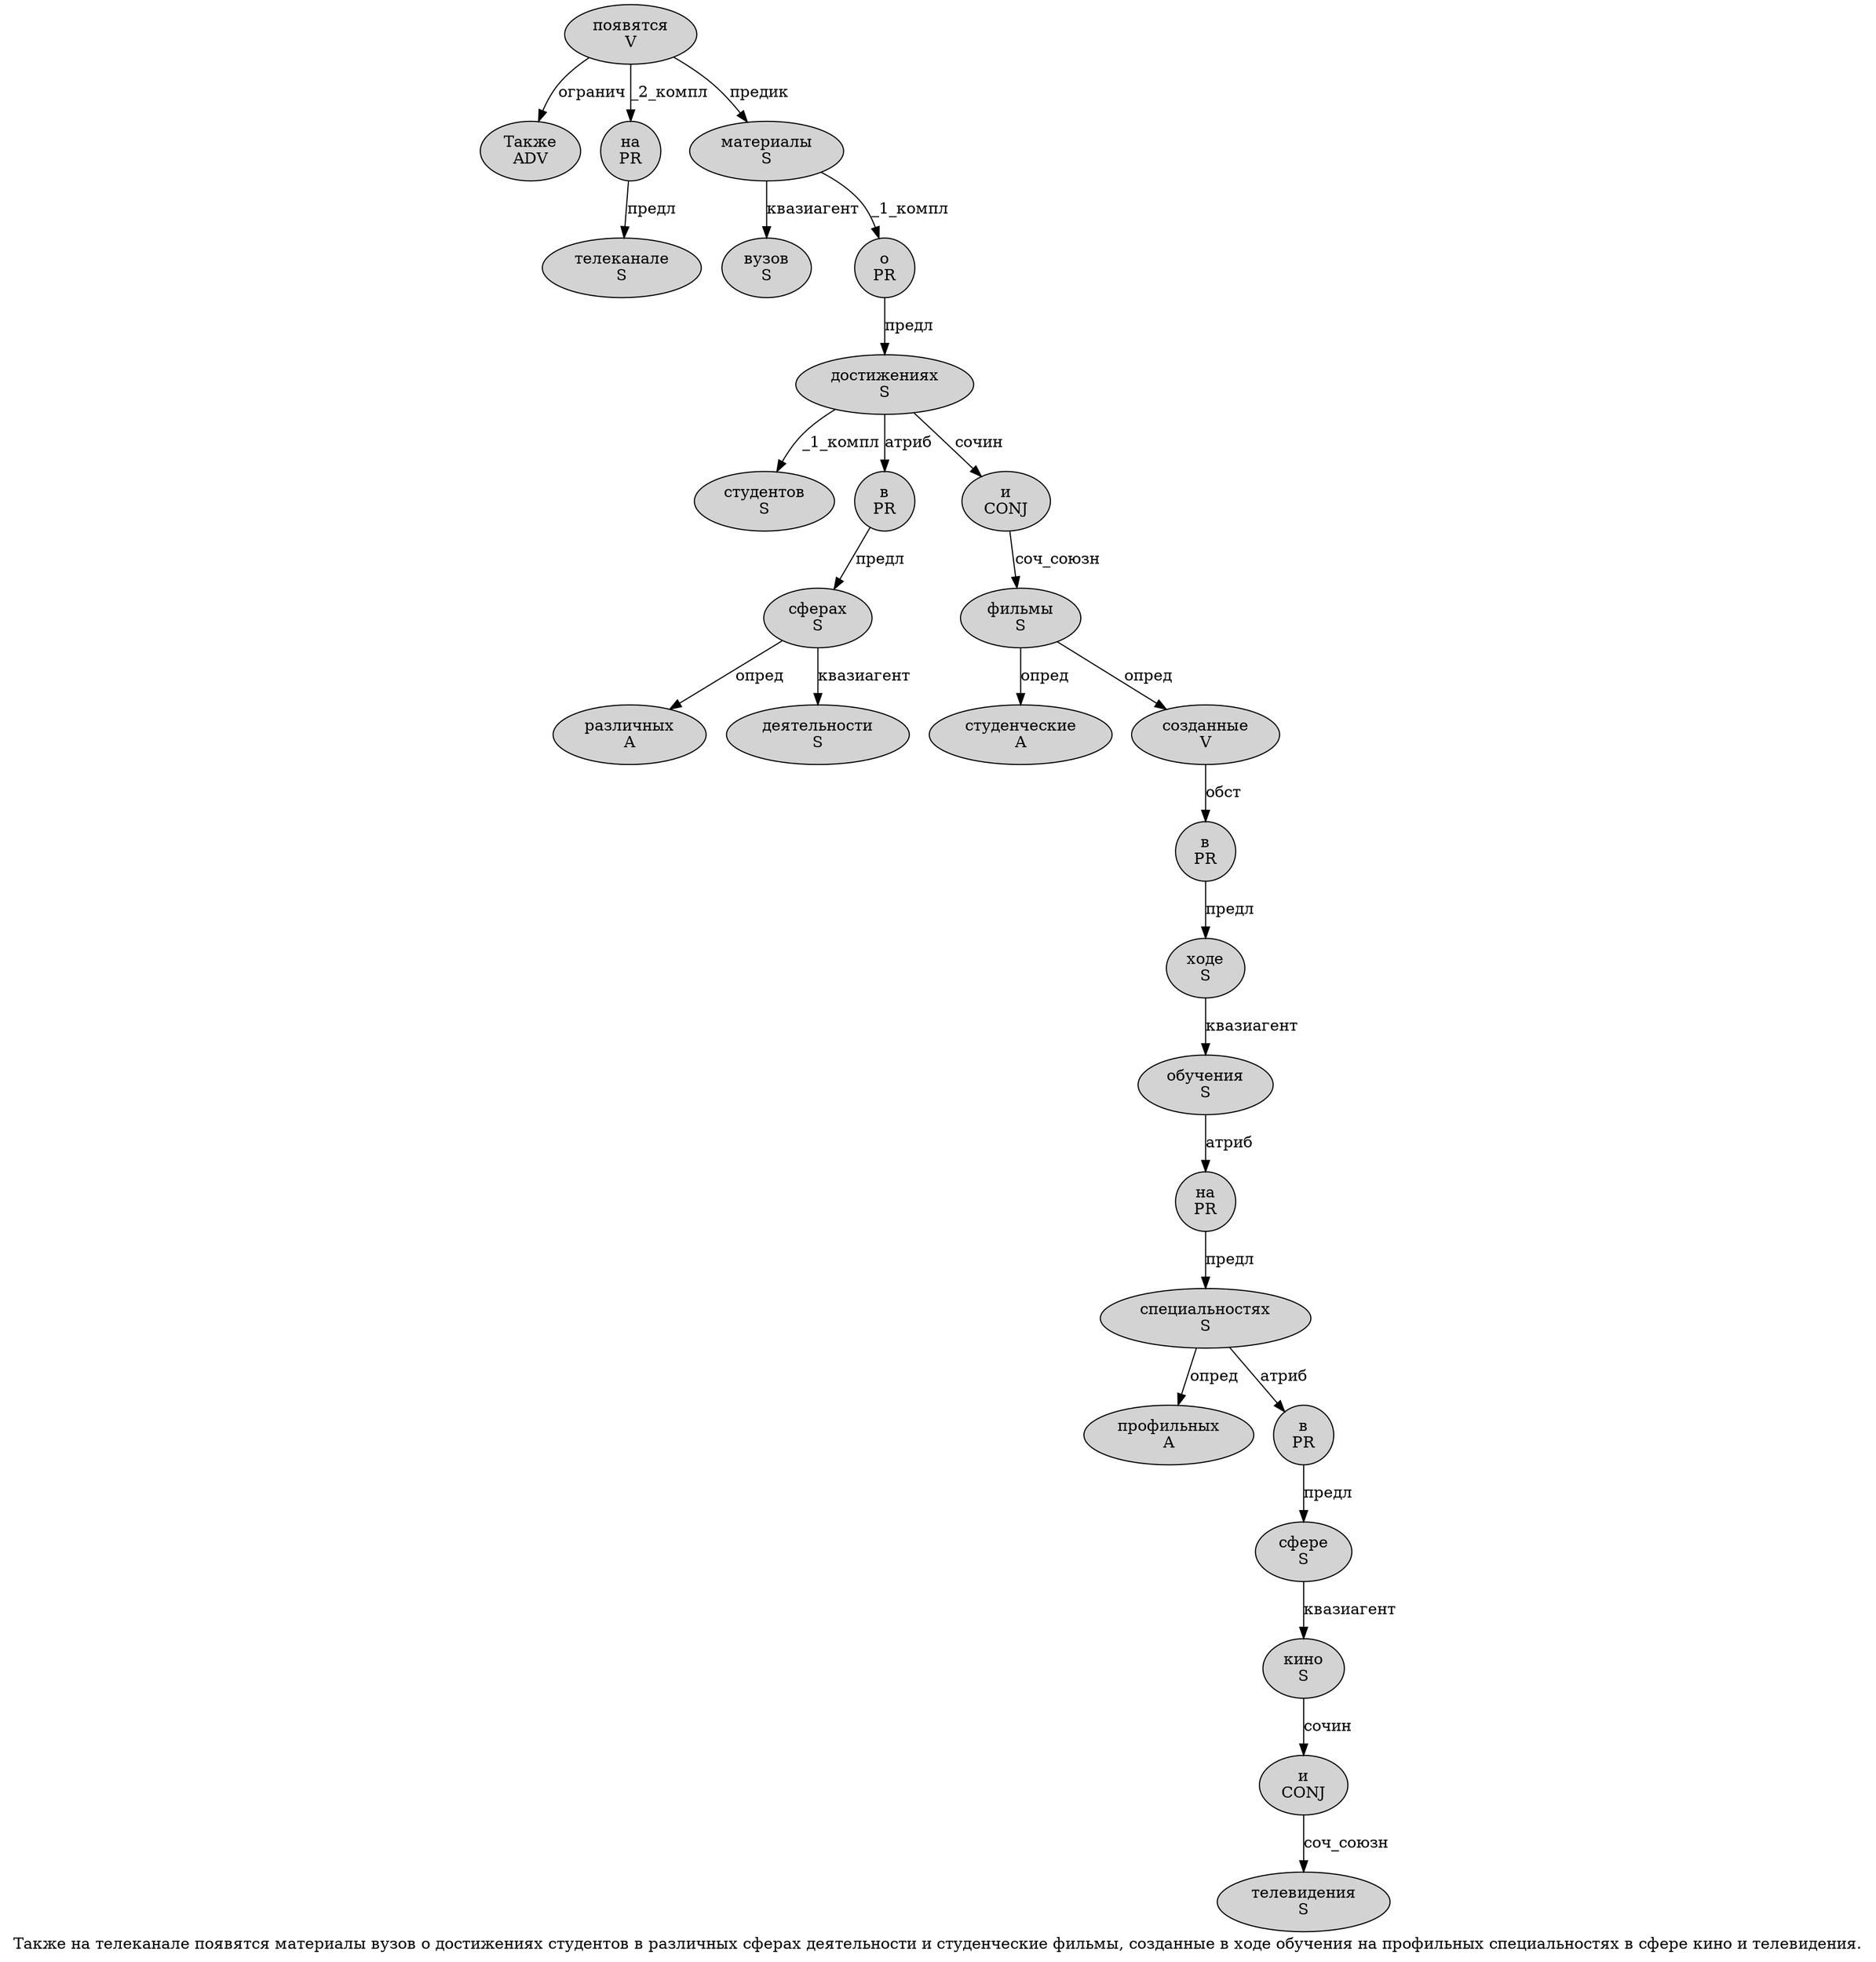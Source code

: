 digraph SENTENCE_844 {
	graph [label="Также на телеканале появятся материалы вузов о достижениях студентов в различных сферах деятельности и студенческие фильмы, созданные в ходе обучения на профильных специальностях в сфере кино и телевидения."]
	node [style=filled]
		0 [label="Также
ADV" color="" fillcolor=lightgray penwidth=1 shape=ellipse]
		1 [label="на
PR" color="" fillcolor=lightgray penwidth=1 shape=ellipse]
		2 [label="телеканале
S" color="" fillcolor=lightgray penwidth=1 shape=ellipse]
		3 [label="появятся
V" color="" fillcolor=lightgray penwidth=1 shape=ellipse]
		4 [label="материалы
S" color="" fillcolor=lightgray penwidth=1 shape=ellipse]
		5 [label="вузов
S" color="" fillcolor=lightgray penwidth=1 shape=ellipse]
		6 [label="о
PR" color="" fillcolor=lightgray penwidth=1 shape=ellipse]
		7 [label="достижениях
S" color="" fillcolor=lightgray penwidth=1 shape=ellipse]
		8 [label="студентов
S" color="" fillcolor=lightgray penwidth=1 shape=ellipse]
		9 [label="в
PR" color="" fillcolor=lightgray penwidth=1 shape=ellipse]
		10 [label="различных
A" color="" fillcolor=lightgray penwidth=1 shape=ellipse]
		11 [label="сферах
S" color="" fillcolor=lightgray penwidth=1 shape=ellipse]
		12 [label="деятельности
S" color="" fillcolor=lightgray penwidth=1 shape=ellipse]
		13 [label="и
CONJ" color="" fillcolor=lightgray penwidth=1 shape=ellipse]
		14 [label="студенческие
A" color="" fillcolor=lightgray penwidth=1 shape=ellipse]
		15 [label="фильмы
S" color="" fillcolor=lightgray penwidth=1 shape=ellipse]
		17 [label="созданные
V" color="" fillcolor=lightgray penwidth=1 shape=ellipse]
		18 [label="в
PR" color="" fillcolor=lightgray penwidth=1 shape=ellipse]
		19 [label="ходе
S" color="" fillcolor=lightgray penwidth=1 shape=ellipse]
		20 [label="обучения
S" color="" fillcolor=lightgray penwidth=1 shape=ellipse]
		21 [label="на
PR" color="" fillcolor=lightgray penwidth=1 shape=ellipse]
		22 [label="профильных
A" color="" fillcolor=lightgray penwidth=1 shape=ellipse]
		23 [label="специальностях
S" color="" fillcolor=lightgray penwidth=1 shape=ellipse]
		24 [label="в
PR" color="" fillcolor=lightgray penwidth=1 shape=ellipse]
		25 [label="сфере
S" color="" fillcolor=lightgray penwidth=1 shape=ellipse]
		26 [label="кино
S" color="" fillcolor=lightgray penwidth=1 shape=ellipse]
		27 [label="и
CONJ" color="" fillcolor=lightgray penwidth=1 shape=ellipse]
		28 [label="телевидения
S" color="" fillcolor=lightgray penwidth=1 shape=ellipse]
			15 -> 14 [label="опред"]
			15 -> 17 [label="опред"]
			1 -> 2 [label="предл"]
			27 -> 28 [label="соч_союзн"]
			7 -> 8 [label="_1_компл"]
			7 -> 9 [label="атриб"]
			7 -> 13 [label="сочин"]
			26 -> 27 [label="сочин"]
			23 -> 22 [label="опред"]
			23 -> 24 [label="атриб"]
			18 -> 19 [label="предл"]
			20 -> 21 [label="атриб"]
			13 -> 15 [label="соч_союзн"]
			25 -> 26 [label="квазиагент"]
			21 -> 23 [label="предл"]
			17 -> 18 [label="обст"]
			3 -> 0 [label="огранич"]
			3 -> 1 [label="_2_компл"]
			3 -> 4 [label="предик"]
			19 -> 20 [label="квазиагент"]
			4 -> 5 [label="квазиагент"]
			4 -> 6 [label="_1_компл"]
			24 -> 25 [label="предл"]
			6 -> 7 [label="предл"]
			9 -> 11 [label="предл"]
			11 -> 10 [label="опред"]
			11 -> 12 [label="квазиагент"]
}
